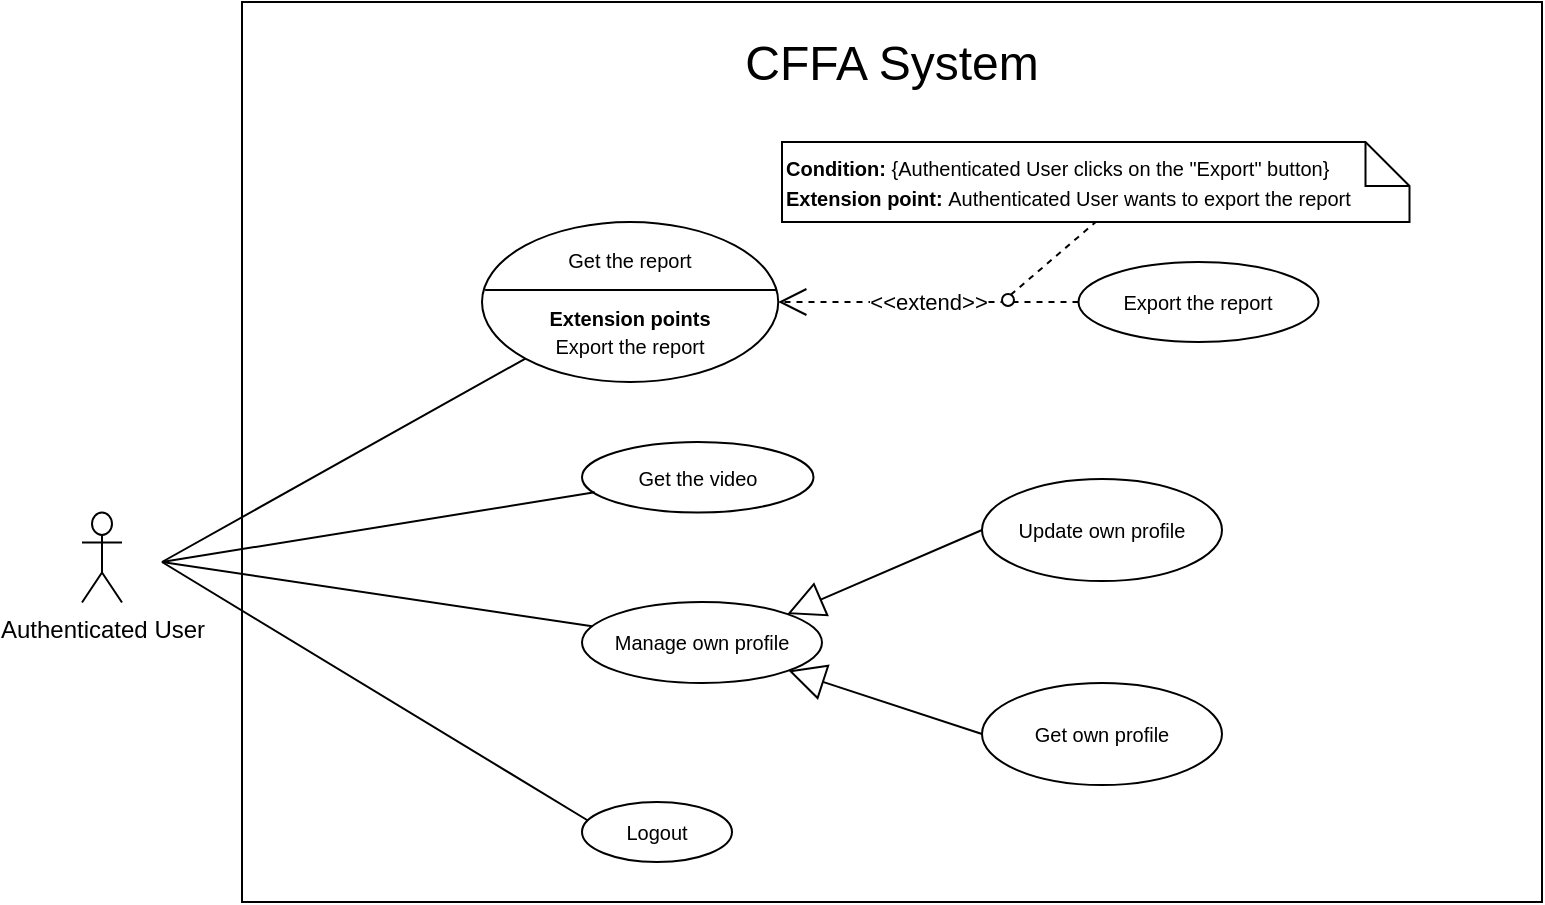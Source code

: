 <mxfile version="14.5.1" type="device" pages="7"><diagram id="6UJ6OiUAnsXP5WU5iYvn" name="UsecaseOverview"><mxGraphModel dx="1186" dy="1715" grid="1" gridSize="10" guides="1" tooltips="1" connect="1" arrows="1" fold="1" page="1" pageScale="1" pageWidth="850" pageHeight="1100" math="0" shadow="0"><root><mxCell id="0"/><mxCell id="1" parent="0"/><mxCell id="tI6X_pEvOobuKZceDdd3-5" value="" style="rounded=0;whiteSpace=wrap;html=1;" parent="1" vertex="1"><mxGeometry x="130" y="-980" width="650" height="450" as="geometry"/></mxCell><mxCell id="INBuplyQTcS28SzZKjMm-4" value="&lt;span style=&quot;font-size: 24px&quot;&gt;CFFA System&lt;/span&gt;" style="text;html=1;strokeColor=none;fillColor=none;align=center;verticalAlign=middle;whiteSpace=wrap;rounded=0;" parent="1" vertex="1"><mxGeometry x="290" y="-958.75" width="330" height="20" as="geometry"/></mxCell><mxCell id="INBuplyQTcS28SzZKjMm-292" value="&lt;font style=&quot;font-size: 10px&quot;&gt;Get the report&lt;br&gt;&lt;br&gt;&lt;b&gt;Extension points&lt;br&gt;&lt;/b&gt;Export the report&lt;br&gt;&lt;/font&gt;" style="ellipse;whiteSpace=wrap;html=1;fillColor=#ffffff;gradientColor=none;" parent="1" vertex="1"><mxGeometry x="250.0" y="-870.0" width="148.12" height="80" as="geometry"/></mxCell><mxCell id="INBuplyQTcS28SzZKjMm-295" value="&lt;font style=&quot;font-size: 10px&quot;&gt;Get the video&lt;br&gt;&lt;/font&gt;" style="ellipse;whiteSpace=wrap;html=1;fillColor=#ffffff;gradientColor=none;" parent="1" vertex="1"><mxGeometry x="300" y="-760" width="115.75" height="35.25" as="geometry"/></mxCell><mxCell id="INBuplyQTcS28SzZKjMm-310" value="Authenticated User" style="shape=umlActor;verticalLabelPosition=bottom;verticalAlign=top;html=1;outlineConnect=0;" parent="1" vertex="1"><mxGeometry x="50" y="-724.75" width="20" height="45" as="geometry"/></mxCell><mxCell id="INBuplyQTcS28SzZKjMm-312" value="&lt;font style=&quot;font-size: 10px&quot;&gt;Logout&lt;/font&gt;" style="ellipse;whiteSpace=wrap;html=1;fillColor=#ffffff;gradientColor=none;" parent="1" vertex="1"><mxGeometry x="300" y="-580" width="75" height="30" as="geometry"/></mxCell><mxCell id="INBuplyQTcS28SzZKjMm-321" value="" style="endArrow=none;html=1;rounded=0;exitX=0.039;exitY=0.308;exitDx=0;exitDy=0;exitPerimeter=0;" parent="1" source="INBuplyQTcS28SzZKjMm-312" edge="1"><mxGeometry relative="1" as="geometry"><mxPoint x="631" y="-602.5" as="sourcePoint"/><mxPoint x="90" y="-700" as="targetPoint"/></mxGeometry></mxCell><mxCell id="VjTI8gnujte1KdAlJKVW-92" value="" style="endArrow=none;html=1;fontSize=18;entryX=0.055;entryY=0.713;entryDx=0;entryDy=0;entryPerimeter=0;" parent="1" target="INBuplyQTcS28SzZKjMm-295" edge="1"><mxGeometry width="50" height="50" relative="1" as="geometry"><mxPoint x="90" y="-700" as="sourcePoint"/><mxPoint x="768.5" y="-608.0" as="targetPoint"/></mxGeometry></mxCell><mxCell id="VjTI8gnujte1KdAlJKVW-93" value="" style="endArrow=none;html=1;fontSize=18;exitX=0;exitY=1;exitDx=0;exitDy=0;" parent="1" source="INBuplyQTcS28SzZKjMm-292" edge="1"><mxGeometry width="50" height="50" relative="1" as="geometry"><mxPoint x="673.75" y="-482.75" as="sourcePoint"/><mxPoint x="90" y="-700" as="targetPoint"/></mxGeometry></mxCell><mxCell id="aIwaZo59-YnZc3J83nfD-1" value="&lt;font style=&quot;font-size: 10px&quot;&gt;Export the report&lt;/font&gt;" style="ellipse;whiteSpace=wrap;html=1;" parent="1" vertex="1"><mxGeometry x="548.25" y="-850" width="120" height="40" as="geometry"/></mxCell><mxCell id="aIwaZo59-YnZc3J83nfD-8" value="&amp;lt;&amp;lt;extend&amp;gt;&amp;gt;" style="endArrow=open;endSize=12;dashed=1;html=1;exitX=0;exitY=0.5;exitDx=0;exitDy=0;entryX=1;entryY=0.5;entryDx=0;entryDy=0;" parent="1" source="aIwaZo59-YnZc3J83nfD-1" target="INBuplyQTcS28SzZKjMm-292" edge="1"><mxGeometry width="160" relative="1" as="geometry"><mxPoint x="407.491" y="-915.98" as="sourcePoint"/><mxPoint x="330.25" y="-788.5" as="targetPoint"/></mxGeometry></mxCell><mxCell id="aIwaZo59-YnZc3J83nfD-9" value="&lt;b style=&quot;font-size: 10px&quot;&gt;Condition:&amp;nbsp;&lt;/b&gt;&lt;span style=&quot;font-size: 10px&quot;&gt;{Authenticated User&lt;/span&gt;&lt;span style=&quot;font-size: 10px&quot;&gt;&amp;nbsp;clicks on the&amp;nbsp;&lt;/span&gt;&lt;span style=&quot;font-size: 10px ; text-align: center&quot;&gt;&quot;Export&quot;&lt;/span&gt;&lt;span style=&quot;font-size: 10px&quot;&gt;&amp;nbsp;button}&lt;/span&gt;&lt;br style=&quot;font-size: 10px&quot;&gt;&lt;b style=&quot;font-size: 10px&quot;&gt;Extension point:&amp;nbsp;&lt;/b&gt;&lt;span style=&quot;font-size: 10px&quot;&gt;Authenticated User&lt;/span&gt;&lt;span style=&quot;font-size: 10px&quot;&gt;&amp;nbsp;wants to export the&amp;nbsp;&lt;/span&gt;&lt;span style=&quot;font-size: 10px ; text-align: center&quot;&gt;report&lt;/span&gt;" style="shape=note;size=22;whiteSpace=wrap;html=1;align=left;" parent="1" vertex="1"><mxGeometry x="400" y="-910" width="313.75" height="40" as="geometry"/></mxCell><mxCell id="aIwaZo59-YnZc3J83nfD-10" value="" style="endArrow=none;dashed=1;html=1;entryX=0.5;entryY=1;entryDx=0;entryDy=0;entryPerimeter=0;exitX=0.081;exitY=0.285;exitDx=0;exitDy=0;exitPerimeter=0;" parent="1" source="aIwaZo59-YnZc3J83nfD-11" target="aIwaZo59-YnZc3J83nfD-9" edge="1"><mxGeometry width="50" height="50" relative="1" as="geometry"><mxPoint x="332.75" y="-942.25" as="sourcePoint"/><mxPoint x="382.75" y="-992.25" as="targetPoint"/></mxGeometry></mxCell><mxCell id="aIwaZo59-YnZc3J83nfD-11" value="" style="ellipse;whiteSpace=wrap;html=1;aspect=fixed;direction=south;" parent="1" vertex="1"><mxGeometry x="510.0" y="-834.0" width="6" height="6" as="geometry"/></mxCell><mxCell id="aIwaZo59-YnZc3J83nfD-62" value="&lt;font style=&quot;font-size: 10px&quot;&gt;Manage own profile&lt;/font&gt;" style="ellipse;whiteSpace=wrap;html=1;" parent="1" vertex="1"><mxGeometry x="300" y="-680" width="120" height="40.5" as="geometry"/></mxCell><mxCell id="aIwaZo59-YnZc3J83nfD-64" value="" style="line;strokeWidth=1;fillColor=none;align=left;verticalAlign=middle;spacingTop=-1;spacingLeft=3;spacingRight=3;rotatable=0;labelPosition=right;points=[];portConstraint=eastwest;" parent="1" vertex="1"><mxGeometry x="251.56" y="-840.0" width="146" height="8" as="geometry"/></mxCell><mxCell id="tI6X_pEvOobuKZceDdd3-9" value="" style="endArrow=none;html=1;fontSize=18;" parent="1" target="aIwaZo59-YnZc3J83nfD-62" edge="1"><mxGeometry width="50" height="50" relative="1" as="geometry"><mxPoint x="90" y="-700" as="sourcePoint"/><mxPoint x="711.625" y="-627" as="targetPoint"/></mxGeometry></mxCell><mxCell id="7OeGqZfR62sJRBSYHM3I-1" value="&lt;font style=&quot;font-size: 10px&quot;&gt;Update own profile&lt;/font&gt;" style="ellipse;whiteSpace=wrap;html=1;" vertex="1" parent="1"><mxGeometry x="500" y="-741.5" width="120" height="51" as="geometry"/></mxCell><mxCell id="7OeGqZfR62sJRBSYHM3I-2" value="&lt;span style=&quot;font-size: 10px&quot;&gt;Get own profile&lt;/span&gt;" style="ellipse;whiteSpace=wrap;html=1;" vertex="1" parent="1"><mxGeometry x="500" y="-639.5" width="120" height="51" as="geometry"/></mxCell><mxCell id="7OeGqZfR62sJRBSYHM3I-4" value="" style="endArrow=block;endSize=16;endFill=0;html=1;entryX=1;entryY=0;entryDx=0;entryDy=0;exitX=0;exitY=0.5;exitDx=0;exitDy=0;" edge="1" parent="1" source="7OeGqZfR62sJRBSYHM3I-1" target="aIwaZo59-YnZc3J83nfD-62"><mxGeometry width="160" relative="1" as="geometry"><mxPoint x="450" y="-420" as="sourcePoint"/><mxPoint x="488" y="-335.25" as="targetPoint"/></mxGeometry></mxCell><mxCell id="7OeGqZfR62sJRBSYHM3I-5" value="" style="endArrow=block;endSize=16;endFill=0;html=1;exitX=0;exitY=0.5;exitDx=0;exitDy=0;" edge="1" parent="1" source="7OeGqZfR62sJRBSYHM3I-2" target="aIwaZo59-YnZc3J83nfD-62"><mxGeometry width="160" relative="1" as="geometry"><mxPoint x="526" y="-689.25" as="sourcePoint"/><mxPoint x="425.75" y="-655" as="targetPoint"/></mxGeometry></mxCell></root></mxGraphModel></diagram><diagram id="xzWb_JJC2aCagk1qqqti" name="Logout"><mxGraphModel dx="1186" dy="1715" grid="1" gridSize="10" guides="1" tooltips="1" connect="1" arrows="1" fold="1" page="1" pageScale="1" pageWidth="850" pageHeight="1100" math="0" shadow="0"><root><mxCell id="SeLOAZ7fsti9AibItVb4-0"/><mxCell id="SeLOAZ7fsti9AibItVb4-1" parent="SeLOAZ7fsti9AibItVb4-0"/><mxCell id="Zf7BKucJhdkyYfmUCN7V-0" value="" style="rounded=0;whiteSpace=wrap;html=1;" parent="SeLOAZ7fsti9AibItVb4-1" vertex="1"><mxGeometry x="132.5" y="-1080" width="290" height="180" as="geometry"/></mxCell><mxCell id="Zf7BKucJhdkyYfmUCN7V-1" value="&lt;span style=&quot;font-size: 24px&quot;&gt;CFFA System&lt;/span&gt;" style="text;html=1;strokeColor=none;fillColor=none;align=center;verticalAlign=middle;whiteSpace=wrap;rounded=0;" parent="SeLOAZ7fsti9AibItVb4-1" vertex="1"><mxGeometry x="112.5" y="-1060" width="330" height="20" as="geometry"/></mxCell><mxCell id="Zf7BKucJhdkyYfmUCN7V-4" value="Authenticated User" style="shape=umlActor;verticalLabelPosition=bottom;verticalAlign=top;html=1;outlineConnect=0;" parent="SeLOAZ7fsti9AibItVb4-1" vertex="1"><mxGeometry x="50" y="-994.75" width="20" height="45" as="geometry"/></mxCell><mxCell id="Zf7BKucJhdkyYfmUCN7V-5" value="&lt;font style=&quot;font-size: 10px&quot;&gt;Logout&lt;/font&gt;" style="ellipse;whiteSpace=wrap;html=1;fillColor=#ffffff;gradientColor=none;" parent="SeLOAZ7fsti9AibItVb4-1" vertex="1"><mxGeometry x="240" y="-979.75" width="75" height="30" as="geometry"/></mxCell><mxCell id="Zf7BKucJhdkyYfmUCN7V-6" value="" style="endArrow=none;html=1;rounded=0;exitX=0.039;exitY=0.308;exitDx=0;exitDy=0;exitPerimeter=0;" parent="SeLOAZ7fsti9AibItVb4-1" source="Zf7BKucJhdkyYfmUCN7V-5" edge="1"><mxGeometry relative="1" as="geometry"><mxPoint x="631" y="-872.5" as="sourcePoint"/><mxPoint x="90" y="-970" as="targetPoint"/></mxGeometry></mxCell></root></mxGraphModel></diagram><diagram id="yPoH3A0jL3ax1E1dE99e" name="UpdateOwnProfile"><mxGraphModel dx="1186" dy="1715" grid="1" gridSize="10" guides="1" tooltips="1" connect="1" arrows="1" fold="1" page="1" pageScale="1" pageWidth="850" pageHeight="1100" math="0" shadow="0"><root><mxCell id="b2DQKMKz0T20RMVt6NaR-0"/><mxCell id="b2DQKMKz0T20RMVt6NaR-1" parent="b2DQKMKz0T20RMVt6NaR-0"/><mxCell id="b2DQKMKz0T20RMVt6NaR-2" value="" style="rounded=0;whiteSpace=wrap;html=1;" parent="b2DQKMKz0T20RMVt6NaR-1" vertex="1"><mxGeometry x="150" y="-1077.25" width="387.5" height="210" as="geometry"/></mxCell><mxCell id="b2DQKMKz0T20RMVt6NaR-3" value="&lt;span style=&quot;font-size: 24px&quot;&gt;CFFA System&lt;/span&gt;" style="text;html=1;strokeColor=none;fillColor=none;align=center;verticalAlign=middle;whiteSpace=wrap;rounded=0;" parent="b2DQKMKz0T20RMVt6NaR-1" vertex="1"><mxGeometry x="178.75" y="-1060" width="330" height="20" as="geometry"/></mxCell><mxCell id="b2DQKMKz0T20RMVt6NaR-4" value="Authenticated User" style="shape=umlActor;verticalLabelPosition=bottom;verticalAlign=top;html=1;outlineConnect=0;" parent="b2DQKMKz0T20RMVt6NaR-1" vertex="1"><mxGeometry x="50" y="-994.75" width="20" height="45" as="geometry"/></mxCell><mxCell id="b2DQKMKz0T20RMVt6NaR-5" value="&lt;font style=&quot;font-size: 10px&quot;&gt;Manage own profile&lt;/font&gt;" style="ellipse;whiteSpace=wrap;html=1;fillColor=#ffffff;gradientColor=none;" parent="b2DQKMKz0T20RMVt6NaR-1" vertex="1"><mxGeometry x="200" y="-990" width="110" height="40.25" as="geometry"/></mxCell><mxCell id="b2DQKMKz0T20RMVt6NaR-6" value="" style="endArrow=none;html=1;rounded=0;exitX=0;exitY=0.5;exitDx=0;exitDy=0;" parent="b2DQKMKz0T20RMVt6NaR-1" source="b2DQKMKz0T20RMVt6NaR-5" edge="1"><mxGeometry relative="1" as="geometry"><mxPoint x="631" y="-872.5" as="sourcePoint"/><mxPoint x="90" y="-970" as="targetPoint"/></mxGeometry></mxCell><mxCell id="FwOCm7TuOwBmDHWexXGh-0" value="&lt;font style=&quot;font-size: 10px&quot;&gt;Update own profile&lt;/font&gt;" style="ellipse;whiteSpace=wrap;html=1;fillColor=#ffffff;gradientColor=none;" vertex="1" parent="b2DQKMKz0T20RMVt6NaR-1"><mxGeometry x="390" y="-990" width="110" height="40.25" as="geometry"/></mxCell><mxCell id="CutTcItKj6J-RfwRCqhq-0" value="" style="endArrow=block;endSize=16;endFill=0;html=1;entryX=1;entryY=0.5;entryDx=0;entryDy=0;exitX=0;exitY=0.5;exitDx=0;exitDy=0;" edge="1" parent="b2DQKMKz0T20RMVt6NaR-1" source="FwOCm7TuOwBmDHWexXGh-0" target="b2DQKMKz0T20RMVt6NaR-5"><mxGeometry width="160" relative="1" as="geometry"><mxPoint x="500" y="-716" as="sourcePoint"/><mxPoint x="402.689" y="-673.98" as="targetPoint"/></mxGeometry></mxCell></root></mxGraphModel></diagram><diagram name="GetOwnProfile" id="Z7AuJk8L8UfQc_jpAeNB"><mxGraphModel dx="1186" dy="1715" grid="1" gridSize="10" guides="1" tooltips="1" connect="1" arrows="1" fold="1" page="1" pageScale="1" pageWidth="850" pageHeight="1100" math="0" shadow="0"><root><mxCell id="lN_hRk5LoUA17XTA3oV_-0"/><mxCell id="lN_hRk5LoUA17XTA3oV_-1" parent="lN_hRk5LoUA17XTA3oV_-0"/><mxCell id="lN_hRk5LoUA17XTA3oV_-2" value="" style="rounded=0;whiteSpace=wrap;html=1;" vertex="1" parent="lN_hRk5LoUA17XTA3oV_-1"><mxGeometry x="150" y="-1077.25" width="387.5" height="210" as="geometry"/></mxCell><mxCell id="lN_hRk5LoUA17XTA3oV_-3" value="&lt;span style=&quot;font-size: 24px&quot;&gt;CFFA System&lt;/span&gt;" style="text;html=1;strokeColor=none;fillColor=none;align=center;verticalAlign=middle;whiteSpace=wrap;rounded=0;" vertex="1" parent="lN_hRk5LoUA17XTA3oV_-1"><mxGeometry x="178.75" y="-1060" width="330" height="20" as="geometry"/></mxCell><mxCell id="lN_hRk5LoUA17XTA3oV_-4" value="Authenticated User" style="shape=umlActor;verticalLabelPosition=bottom;verticalAlign=top;html=1;outlineConnect=0;" vertex="1" parent="lN_hRk5LoUA17XTA3oV_-1"><mxGeometry x="50" y="-994.75" width="20" height="45" as="geometry"/></mxCell><mxCell id="lN_hRk5LoUA17XTA3oV_-5" value="&lt;font style=&quot;font-size: 10px&quot;&gt;Manage own profile&lt;/font&gt;" style="ellipse;whiteSpace=wrap;html=1;fillColor=#ffffff;gradientColor=none;" vertex="1" parent="lN_hRk5LoUA17XTA3oV_-1"><mxGeometry x="200" y="-990" width="110" height="40.25" as="geometry"/></mxCell><mxCell id="lN_hRk5LoUA17XTA3oV_-6" value="" style="endArrow=none;html=1;rounded=0;exitX=0;exitY=0.5;exitDx=0;exitDy=0;" edge="1" parent="lN_hRk5LoUA17XTA3oV_-1" source="lN_hRk5LoUA17XTA3oV_-5"><mxGeometry relative="1" as="geometry"><mxPoint x="631" y="-872.5" as="sourcePoint"/><mxPoint x="90" y="-970" as="targetPoint"/></mxGeometry></mxCell><mxCell id="lN_hRk5LoUA17XTA3oV_-7" value="&lt;font style=&quot;font-size: 10px&quot;&gt;Get own profile&lt;/font&gt;" style="ellipse;whiteSpace=wrap;html=1;fillColor=#ffffff;gradientColor=none;" vertex="1" parent="lN_hRk5LoUA17XTA3oV_-1"><mxGeometry x="390" y="-990" width="110" height="40.25" as="geometry"/></mxCell><mxCell id="lN_hRk5LoUA17XTA3oV_-8" value="" style="endArrow=block;endSize=16;endFill=0;html=1;entryX=1;entryY=0.5;entryDx=0;entryDy=0;exitX=0;exitY=0.5;exitDx=0;exitDy=0;" edge="1" parent="lN_hRk5LoUA17XTA3oV_-1" source="lN_hRk5LoUA17XTA3oV_-7" target="lN_hRk5LoUA17XTA3oV_-5"><mxGeometry width="160" relative="1" as="geometry"><mxPoint x="500" y="-716" as="sourcePoint"/><mxPoint x="402.689" y="-673.98" as="targetPoint"/></mxGeometry></mxCell></root></mxGraphModel></diagram><diagram id="k3KJ2ECnxthOcYB2CGgy" name="GetReport"><mxGraphModel dx="1186" dy="1715" grid="1" gridSize="10" guides="1" tooltips="1" connect="1" arrows="1" fold="1" page="1" pageScale="1" pageWidth="850" pageHeight="1100" math="0" shadow="0"><root><mxCell id="XifzTDUw07kTAD3L4I7p-0"/><mxCell id="XifzTDUw07kTAD3L4I7p-1" parent="XifzTDUw07kTAD3L4I7p-0"/><mxCell id="SWsKWwmKgVuZLeBLIe6f-0" value="" style="rounded=0;whiteSpace=wrap;html=1;" parent="XifzTDUw07kTAD3L4I7p-1" vertex="1"><mxGeometry x="132.5" y="-1080" width="290" height="180" as="geometry"/></mxCell><mxCell id="SWsKWwmKgVuZLeBLIe6f-1" value="&lt;span style=&quot;font-size: 24px&quot;&gt;CFFA System&lt;/span&gt;" style="text;html=1;strokeColor=none;fillColor=none;align=center;verticalAlign=middle;whiteSpace=wrap;rounded=0;" parent="XifzTDUw07kTAD3L4I7p-1" vertex="1"><mxGeometry x="112.5" y="-1060" width="330" height="20" as="geometry"/></mxCell><mxCell id="SWsKWwmKgVuZLeBLIe6f-2" value="Authenticated User" style="shape=umlActor;verticalLabelPosition=bottom;verticalAlign=top;html=1;outlineConnect=0;" parent="XifzTDUw07kTAD3L4I7p-1" vertex="1"><mxGeometry x="50" y="-994.75" width="20" height="45" as="geometry"/></mxCell><mxCell id="SWsKWwmKgVuZLeBLIe6f-3" value="&lt;font style=&quot;font-size: 10px&quot;&gt;Get the report&lt;/font&gt;" style="ellipse;whiteSpace=wrap;html=1;fillColor=#ffffff;gradientColor=none;" parent="XifzTDUw07kTAD3L4I7p-1" vertex="1"><mxGeometry x="222.5" y="-1000" width="110" height="40.25" as="geometry"/></mxCell><mxCell id="SWsKWwmKgVuZLeBLIe6f-4" value="" style="endArrow=none;html=1;rounded=0;exitX=0;exitY=0.5;exitDx=0;exitDy=0;" parent="XifzTDUw07kTAD3L4I7p-1" source="SWsKWwmKgVuZLeBLIe6f-3" edge="1"><mxGeometry relative="1" as="geometry"><mxPoint x="631" y="-872.5" as="sourcePoint"/><mxPoint x="90" y="-970" as="targetPoint"/></mxGeometry></mxCell></root></mxGraphModel></diagram><diagram id="f7Y26f9PWoAPqztXZejF" name="ExportTheReport"><mxGraphModel dx="1186" dy="1715" grid="1" gridSize="10" guides="1" tooltips="1" connect="1" arrows="1" fold="1" page="1" pageScale="1" pageWidth="850" pageHeight="1100" math="0" shadow="0"><root><mxCell id="lDS_GmvSFd6a5vmi9VJM-0"/><mxCell id="lDS_GmvSFd6a5vmi9VJM-1" parent="lDS_GmvSFd6a5vmi9VJM-0"/><mxCell id="-KOmXQxAixEK70wjHdpr-0" value="" style="rounded=0;whiteSpace=wrap;html=1;" parent="lDS_GmvSFd6a5vmi9VJM-1" vertex="1"><mxGeometry x="132.5" y="-1080" width="517.5" height="250" as="geometry"/></mxCell><mxCell id="-KOmXQxAixEK70wjHdpr-1" value="&lt;span style=&quot;font-size: 24px&quot;&gt;CFFA System&lt;/span&gt;" style="text;html=1;strokeColor=none;fillColor=none;align=center;verticalAlign=middle;whiteSpace=wrap;rounded=0;" parent="lDS_GmvSFd6a5vmi9VJM-1" vertex="1"><mxGeometry x="226.25" y="-1060" width="330" height="20" as="geometry"/></mxCell><mxCell id="-KOmXQxAixEK70wjHdpr-2" value="Authenticated User" style="shape=umlActor;verticalLabelPosition=bottom;verticalAlign=top;html=1;outlineConnect=0;" parent="lDS_GmvSFd6a5vmi9VJM-1" vertex="1"><mxGeometry x="50" y="-994.75" width="20" height="45" as="geometry"/></mxCell><mxCell id="-KOmXQxAixEK70wjHdpr-4" value="" style="endArrow=none;html=1;rounded=0;exitX=0;exitY=0.5;exitDx=0;exitDy=0;" parent="lDS_GmvSFd6a5vmi9VJM-1" source="a9YJJmCI55dkAlTNzbGC-1" edge="1"><mxGeometry relative="1" as="geometry"><mxPoint x="222.5" y="-979.875" as="sourcePoint"/><mxPoint x="90" y="-970" as="targetPoint"/></mxGeometry></mxCell><mxCell id="a9YJJmCI55dkAlTNzbGC-1" value="&lt;font style=&quot;font-size: 10px&quot;&gt;Get the report&lt;br&gt;&lt;br&gt;&lt;b&gt;Extension points&lt;br&gt;&lt;/b&gt;Export the report&lt;br&gt;&lt;/font&gt;" style="ellipse;whiteSpace=wrap;html=1;fillColor=#ffffff;gradientColor=none;" parent="lDS_GmvSFd6a5vmi9VJM-1" vertex="1"><mxGeometry x="150.0" y="-970.0" width="148.12" height="80" as="geometry"/></mxCell><mxCell id="a9YJJmCI55dkAlTNzbGC-2" value="&lt;font style=&quot;font-size: 10px&quot;&gt;Export the report&lt;/font&gt;" style="ellipse;whiteSpace=wrap;html=1;" parent="lDS_GmvSFd6a5vmi9VJM-1" vertex="1"><mxGeometry x="448.25" y="-950" width="120" height="40" as="geometry"/></mxCell><mxCell id="a9YJJmCI55dkAlTNzbGC-3" value="&amp;lt;&amp;lt;extend&amp;gt;&amp;gt;" style="endArrow=open;endSize=12;dashed=1;html=1;exitX=0;exitY=0.5;exitDx=0;exitDy=0;entryX=1;entryY=0.5;entryDx=0;entryDy=0;" parent="lDS_GmvSFd6a5vmi9VJM-1" source="a9YJJmCI55dkAlTNzbGC-2" target="a9YJJmCI55dkAlTNzbGC-1" edge="1"><mxGeometry width="160" relative="1" as="geometry"><mxPoint x="307.491" y="-1015.98" as="sourcePoint"/><mxPoint x="230.25" y="-888.5" as="targetPoint"/></mxGeometry></mxCell><mxCell id="a9YJJmCI55dkAlTNzbGC-4" value="&lt;b style=&quot;font-size: 10px&quot;&gt;Condition:&amp;nbsp;&lt;/b&gt;&lt;span style=&quot;font-size: 10px&quot;&gt;{Authenticated User&lt;/span&gt;&lt;span style=&quot;font-size: 10px&quot;&gt;&amp;nbsp;clicks on the&amp;nbsp;&lt;/span&gt;&lt;span style=&quot;font-size: 10px ; text-align: center&quot;&gt;&quot;Export&quot;&lt;/span&gt;&lt;span style=&quot;font-size: 10px&quot;&gt;&amp;nbsp;button}&lt;/span&gt;&lt;br style=&quot;font-size: 10px&quot;&gt;&lt;b style=&quot;font-size: 10px&quot;&gt;Extension point:&amp;nbsp;&lt;/b&gt;&lt;span style=&quot;font-size: 10px&quot;&gt;Authenticated User&lt;/span&gt;&lt;span style=&quot;font-size: 10px&quot;&gt;&amp;nbsp;wants to export the&amp;nbsp;&lt;/span&gt;&lt;span style=&quot;font-size: 10px ; text-align: center&quot;&gt;report&lt;/span&gt;" style="shape=note;size=22;whiteSpace=wrap;html=1;align=left;" parent="lDS_GmvSFd6a5vmi9VJM-1" vertex="1"><mxGeometry x="300" y="-1010" width="313.75" height="40" as="geometry"/></mxCell><mxCell id="a9YJJmCI55dkAlTNzbGC-5" value="" style="endArrow=none;dashed=1;html=1;entryX=0.5;entryY=1;entryDx=0;entryDy=0;entryPerimeter=0;exitX=0.081;exitY=0.285;exitDx=0;exitDy=0;exitPerimeter=0;" parent="lDS_GmvSFd6a5vmi9VJM-1" source="a9YJJmCI55dkAlTNzbGC-6" target="a9YJJmCI55dkAlTNzbGC-4" edge="1"><mxGeometry width="50" height="50" relative="1" as="geometry"><mxPoint x="232.75" y="-1042.25" as="sourcePoint"/><mxPoint x="282.75" y="-1092.25" as="targetPoint"/></mxGeometry></mxCell><mxCell id="a9YJJmCI55dkAlTNzbGC-6" value="" style="ellipse;whiteSpace=wrap;html=1;aspect=fixed;direction=south;" parent="lDS_GmvSFd6a5vmi9VJM-1" vertex="1"><mxGeometry x="410.0" y="-934.0" width="6" height="6" as="geometry"/></mxCell><mxCell id="a9YJJmCI55dkAlTNzbGC-7" value="" style="line;strokeWidth=1;fillColor=none;align=left;verticalAlign=middle;spacingTop=-1;spacingLeft=3;spacingRight=3;rotatable=0;labelPosition=right;points=[];portConstraint=eastwest;" parent="lDS_GmvSFd6a5vmi9VJM-1" vertex="1"><mxGeometry x="151.56" y="-940.0" width="146" height="8" as="geometry"/></mxCell></root></mxGraphModel></diagram><diagram id="cQaJkIwg7mUDxACJoqVg" name="GetVideo"><mxGraphModel dx="1186" dy="1715" grid="1" gridSize="10" guides="1" tooltips="1" connect="1" arrows="1" fold="1" page="1" pageScale="1" pageWidth="850" pageHeight="1100" math="0" shadow="0"><root><mxCell id="nI1GufYNc0rCkCSKIaiz-0"/><mxCell id="nI1GufYNc0rCkCSKIaiz-1" parent="nI1GufYNc0rCkCSKIaiz-0"/><mxCell id="KBXxMzuUmxeLLxREG07w-0" value="" style="rounded=0;whiteSpace=wrap;html=1;" parent="nI1GufYNc0rCkCSKIaiz-1" vertex="1"><mxGeometry x="132.5" y="-1080" width="290" height="180" as="geometry"/></mxCell><mxCell id="KBXxMzuUmxeLLxREG07w-1" value="&lt;span style=&quot;font-size: 24px&quot;&gt;CFFA System&lt;/span&gt;" style="text;html=1;strokeColor=none;fillColor=none;align=center;verticalAlign=middle;whiteSpace=wrap;rounded=0;" parent="nI1GufYNc0rCkCSKIaiz-1" vertex="1"><mxGeometry x="112.5" y="-1060" width="330" height="20" as="geometry"/></mxCell><mxCell id="KBXxMzuUmxeLLxREG07w-2" value="Authenticated User" style="shape=umlActor;verticalLabelPosition=bottom;verticalAlign=top;html=1;outlineConnect=0;" parent="nI1GufYNc0rCkCSKIaiz-1" vertex="1"><mxGeometry x="50" y="-994.75" width="20" height="45" as="geometry"/></mxCell><mxCell id="KBXxMzuUmxeLLxREG07w-3" value="&lt;font style=&quot;font-size: 10px&quot;&gt;Get the video&lt;/font&gt;" style="ellipse;whiteSpace=wrap;html=1;fillColor=#ffffff;gradientColor=none;" parent="nI1GufYNc0rCkCSKIaiz-1" vertex="1"><mxGeometry x="222.5" y="-1000" width="110" height="40.25" as="geometry"/></mxCell><mxCell id="KBXxMzuUmxeLLxREG07w-4" value="" style="endArrow=none;html=1;rounded=0;exitX=0;exitY=0.5;exitDx=0;exitDy=0;" parent="nI1GufYNc0rCkCSKIaiz-1" source="KBXxMzuUmxeLLxREG07w-3" edge="1"><mxGeometry relative="1" as="geometry"><mxPoint x="631" y="-872.5" as="sourcePoint"/><mxPoint x="90" y="-970" as="targetPoint"/></mxGeometry></mxCell></root></mxGraphModel></diagram></mxfile>